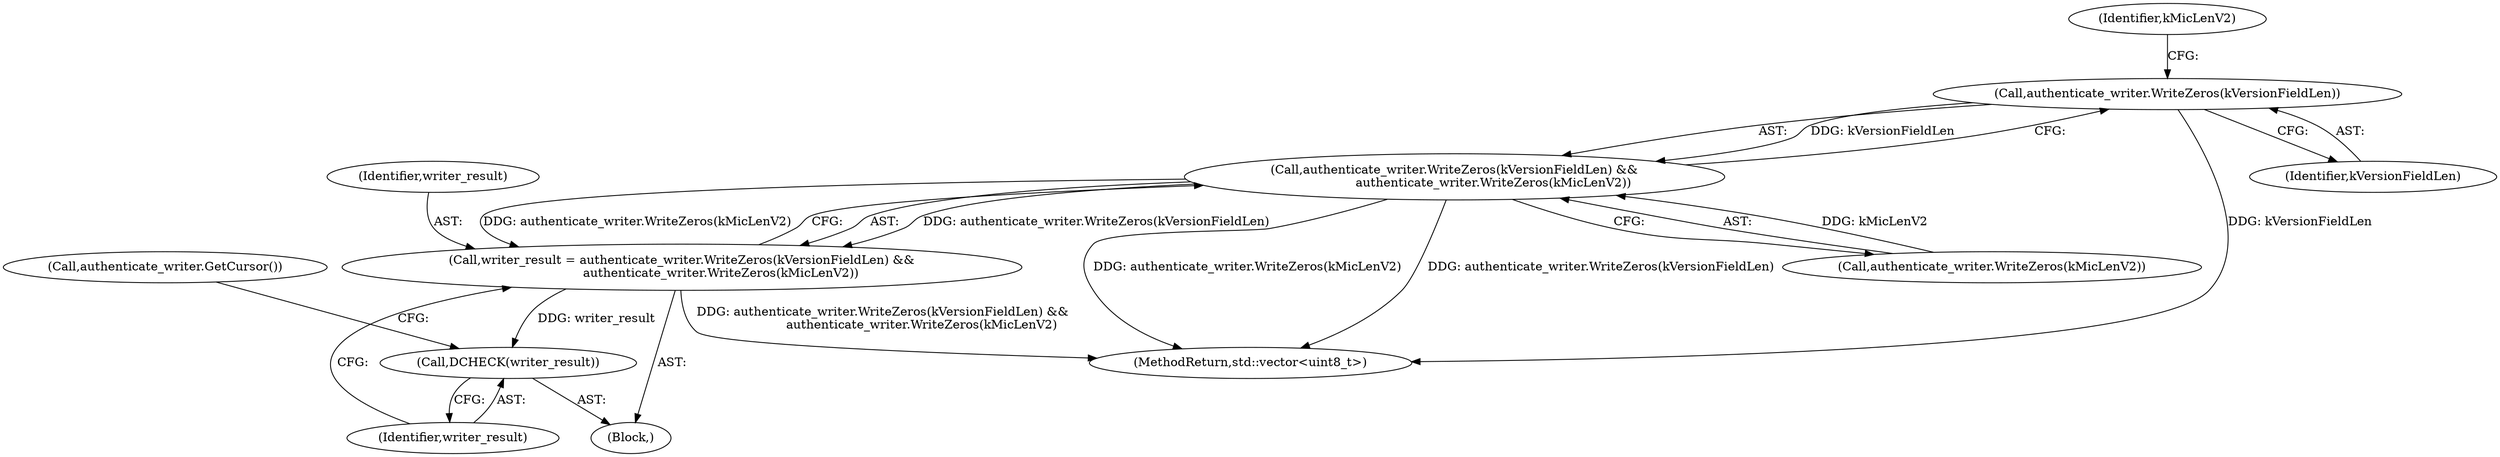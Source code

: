 digraph "0_Chrome_9cfe470d793da6e09b966d435c8fa2ba1625d5fe_3@API" {
"1000278" [label="(Call,authenticate_writer.WriteZeros(kVersionFieldLen))"];
"1000277" [label="(Call,authenticate_writer.WriteZeros(kVersionFieldLen) &&\n                    authenticate_writer.WriteZeros(kMicLenV2))"];
"1000275" [label="(Call,writer_result = authenticate_writer.WriteZeros(kVersionFieldLen) &&\n                    authenticate_writer.WriteZeros(kMicLenV2))"];
"1000282" [label="(Call,DCHECK(writer_result))"];
"1000278" [label="(Call,authenticate_writer.WriteZeros(kVersionFieldLen))"];
"1000279" [label="(Identifier,kVersionFieldLen)"];
"1000283" [label="(Identifier,writer_result)"];
"1000274" [label="(Block,)"];
"1000280" [label="(Call,authenticate_writer.WriteZeros(kMicLenV2))"];
"1000277" [label="(Call,authenticate_writer.WriteZeros(kVersionFieldLen) &&\n                    authenticate_writer.WriteZeros(kMicLenV2))"];
"1000282" [label="(Call,DCHECK(writer_result))"];
"1000276" [label="(Identifier,writer_result)"];
"1000286" [label="(Call,authenticate_writer.GetCursor())"];
"1000281" [label="(Identifier,kMicLenV2)"];
"1000275" [label="(Call,writer_result = authenticate_writer.WriteZeros(kVersionFieldLen) &&\n                    authenticate_writer.WriteZeros(kMicLenV2))"];
"1000369" [label="(MethodReturn,std::vector<uint8_t>)"];
"1000278" -> "1000277"  [label="AST: "];
"1000278" -> "1000279"  [label="CFG: "];
"1000279" -> "1000278"  [label="AST: "];
"1000281" -> "1000278"  [label="CFG: "];
"1000277" -> "1000278"  [label="CFG: "];
"1000278" -> "1000369"  [label="DDG: kVersionFieldLen"];
"1000278" -> "1000277"  [label="DDG: kVersionFieldLen"];
"1000277" -> "1000275"  [label="AST: "];
"1000277" -> "1000280"  [label="CFG: "];
"1000280" -> "1000277"  [label="AST: "];
"1000275" -> "1000277"  [label="CFG: "];
"1000277" -> "1000369"  [label="DDG: authenticate_writer.WriteZeros(kMicLenV2)"];
"1000277" -> "1000369"  [label="DDG: authenticate_writer.WriteZeros(kVersionFieldLen)"];
"1000277" -> "1000275"  [label="DDG: authenticate_writer.WriteZeros(kVersionFieldLen)"];
"1000277" -> "1000275"  [label="DDG: authenticate_writer.WriteZeros(kMicLenV2)"];
"1000280" -> "1000277"  [label="DDG: kMicLenV2"];
"1000275" -> "1000274"  [label="AST: "];
"1000276" -> "1000275"  [label="AST: "];
"1000283" -> "1000275"  [label="CFG: "];
"1000275" -> "1000369"  [label="DDG: authenticate_writer.WriteZeros(kVersionFieldLen) &&\n                    authenticate_writer.WriteZeros(kMicLenV2)"];
"1000275" -> "1000282"  [label="DDG: writer_result"];
"1000282" -> "1000274"  [label="AST: "];
"1000282" -> "1000283"  [label="CFG: "];
"1000283" -> "1000282"  [label="AST: "];
"1000286" -> "1000282"  [label="CFG: "];
}
